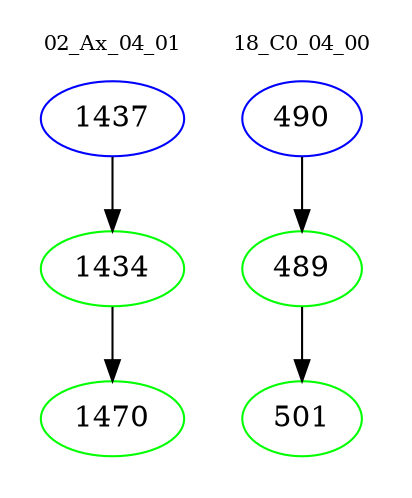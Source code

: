 digraph{
subgraph cluster_0 {
color = white
label = "02_Ax_04_01";
fontsize=10;
T0_1437 [label="1437", color="blue"]
T0_1437 -> T0_1434 [color="black"]
T0_1434 [label="1434", color="green"]
T0_1434 -> T0_1470 [color="black"]
T0_1470 [label="1470", color="green"]
}
subgraph cluster_1 {
color = white
label = "18_C0_04_00";
fontsize=10;
T1_490 [label="490", color="blue"]
T1_490 -> T1_489 [color="black"]
T1_489 [label="489", color="green"]
T1_489 -> T1_501 [color="black"]
T1_501 [label="501", color="green"]
}
}
